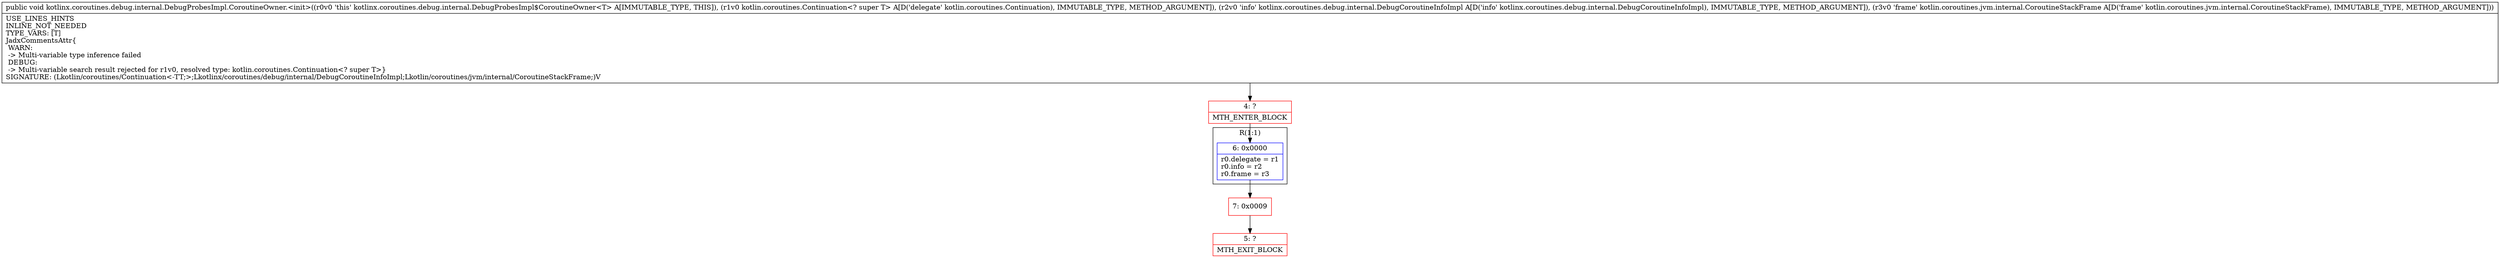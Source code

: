 digraph "CFG forkotlinx.coroutines.debug.internal.DebugProbesImpl.CoroutineOwner.\<init\>(Lkotlin\/coroutines\/Continuation;Lkotlinx\/coroutines\/debug\/internal\/DebugCoroutineInfoImpl;Lkotlin\/coroutines\/jvm\/internal\/CoroutineStackFrame;)V" {
subgraph cluster_Region_670559038 {
label = "R(1:1)";
node [shape=record,color=blue];
Node_6 [shape=record,label="{6\:\ 0x0000|r0.delegate = r1\lr0.info = r2\lr0.frame = r3\l}"];
}
Node_4 [shape=record,color=red,label="{4\:\ ?|MTH_ENTER_BLOCK\l}"];
Node_7 [shape=record,color=red,label="{7\:\ 0x0009}"];
Node_5 [shape=record,color=red,label="{5\:\ ?|MTH_EXIT_BLOCK\l}"];
MethodNode[shape=record,label="{public void kotlinx.coroutines.debug.internal.DebugProbesImpl.CoroutineOwner.\<init\>((r0v0 'this' kotlinx.coroutines.debug.internal.DebugProbesImpl$CoroutineOwner\<T\> A[IMMUTABLE_TYPE, THIS]), (r1v0 kotlin.coroutines.Continuation\<? super T\> A[D('delegate' kotlin.coroutines.Continuation), IMMUTABLE_TYPE, METHOD_ARGUMENT]), (r2v0 'info' kotlinx.coroutines.debug.internal.DebugCoroutineInfoImpl A[D('info' kotlinx.coroutines.debug.internal.DebugCoroutineInfoImpl), IMMUTABLE_TYPE, METHOD_ARGUMENT]), (r3v0 'frame' kotlin.coroutines.jvm.internal.CoroutineStackFrame A[D('frame' kotlin.coroutines.jvm.internal.CoroutineStackFrame), IMMUTABLE_TYPE, METHOD_ARGUMENT]))  | USE_LINES_HINTS\lINLINE_NOT_NEEDED\lTYPE_VARS: [T]\lJadxCommentsAttr\{\l WARN: \l \-\> Multi\-variable type inference failed\l DEBUG: \l \-\> Multi\-variable search result rejected for r1v0, resolved type: kotlin.coroutines.Continuation\<? super T\>\}\lSIGNATURE: (Lkotlin\/coroutines\/Continuation\<\-TT;\>;Lkotlinx\/coroutines\/debug\/internal\/DebugCoroutineInfoImpl;Lkotlin\/coroutines\/jvm\/internal\/CoroutineStackFrame;)V\l}"];
MethodNode -> Node_4;Node_6 -> Node_7;
Node_4 -> Node_6;
Node_7 -> Node_5;
}

